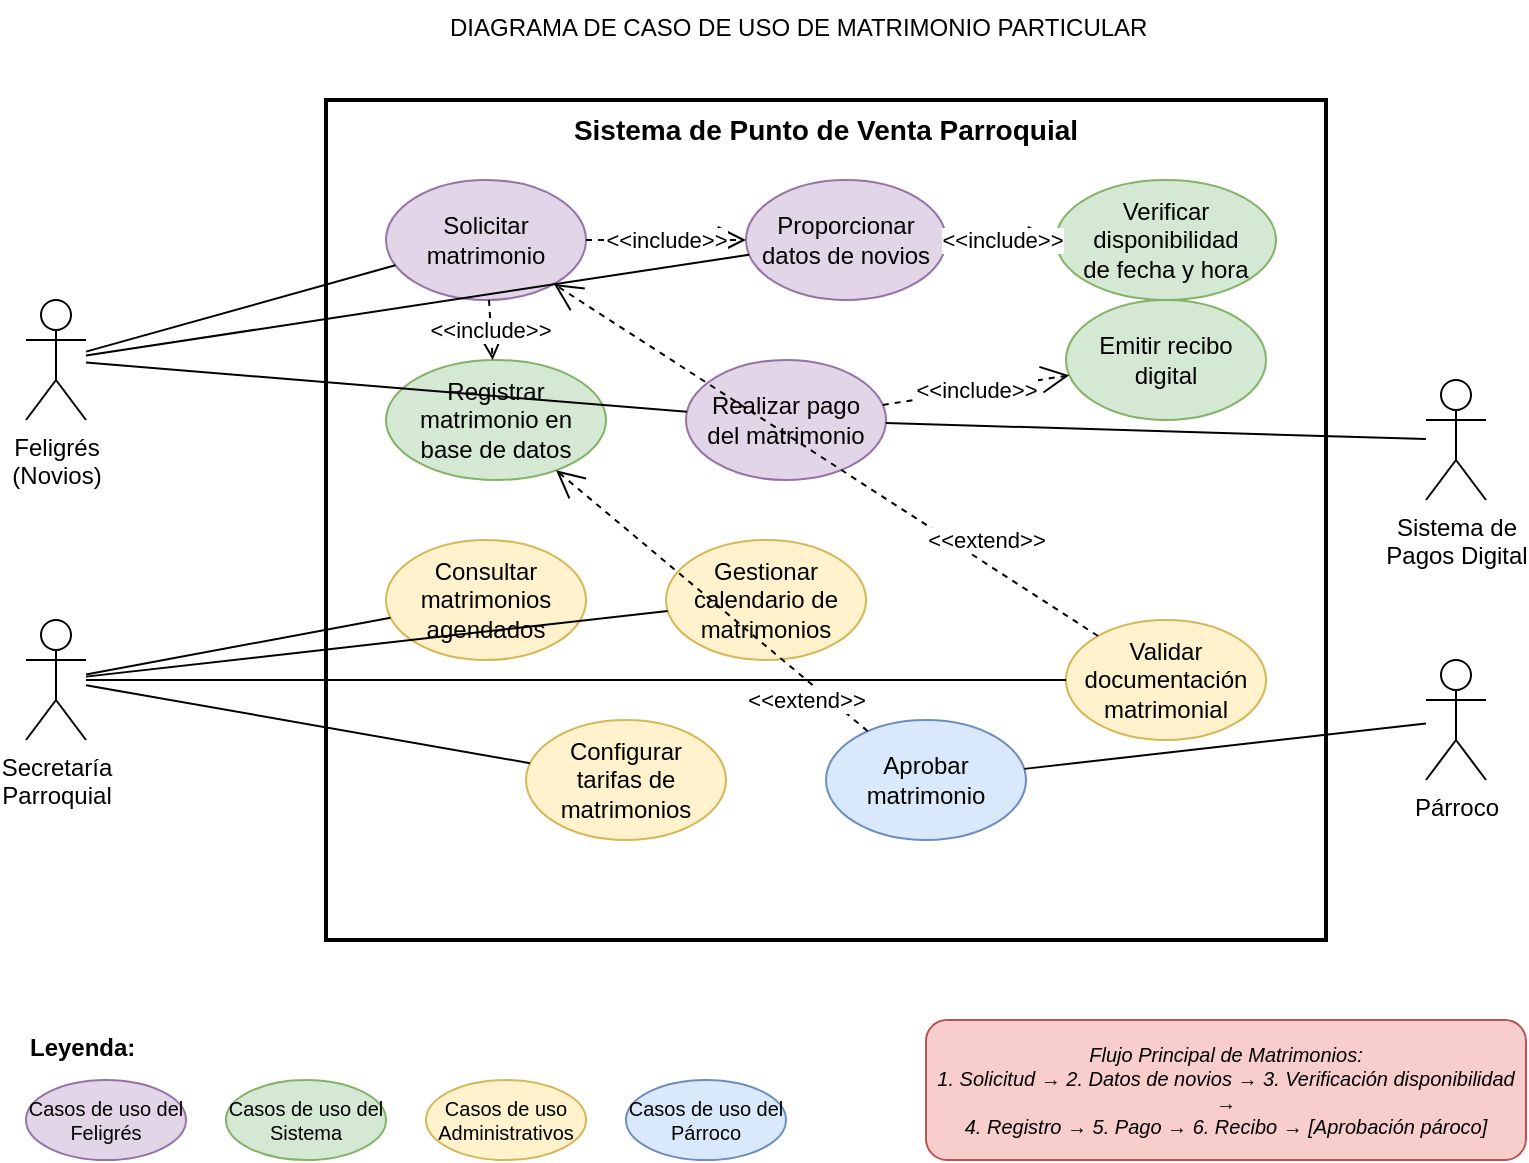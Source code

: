 <mxfile version="27.1.6">
  <diagram name="Page-1" id="c4acf3e9-155e-7222-9cf6-157b1a14988f">
    <mxGraphModel dx="1111" dy="473" grid="1" gridSize="10" guides="1" tooltips="1" connect="1" arrows="1" fold="1" page="1" pageScale="1" pageWidth="850" pageHeight="1100" background="none" math="0" shadow="0">
      <root>
        <mxCell id="0" />
        <mxCell id="1" parent="0" />
        <mxCell id="2" value="Sistema de Punto de Venta Parroquial" style="rounded=0;whiteSpace=wrap;html=1;verticalAlign=top;fontSize=14;fontStyle=1;fillColor=none;strokeColor=#000000;strokeWidth=2;" parent="1" vertex="1">
          <mxGeometry x="200" y="80" width="500" height="420" as="geometry" />
        </mxCell>
        <mxCell id="3" value="Feligrés&#xa;(Novios)" style="shape=umlActor;verticalLabelPosition=bottom;verticalAlign=top;html=1;outlineConnect=0;" parent="1" vertex="1">
          <mxGeometry x="50" y="180" width="30" height="60" as="geometry" />
        </mxCell>
        <mxCell id="4" value="Secretaría&#xa;Parroquial" style="shape=umlActor;verticalLabelPosition=bottom;verticalAlign=top;html=1;outlineConnect=0;" parent="1" vertex="1">
          <mxGeometry x="50" y="340" width="30" height="60" as="geometry" />
        </mxCell>
        <mxCell id="5" value="Sistema de&#xa;Pagos Digital" style="shape=umlActor;verticalLabelPosition=bottom;verticalAlign=top;html=1;outlineConnect=0;" parent="1" vertex="1">
          <mxGeometry x="750" y="220" width="30" height="60" as="geometry" />
        </mxCell>
        <mxCell id="6" value="Párroco" style="shape=umlActor;verticalLabelPosition=bottom;verticalAlign=top;html=1;outlineConnect=0;" parent="1" vertex="1">
          <mxGeometry x="750" y="360" width="30" height="60" as="geometry" />
        </mxCell>
        <mxCell id="7" value="Solicitar&#xa;matrimonio" style="ellipse;whiteSpace=wrap;html=1;fillColor=#e1d5e7;strokeColor=#9673a6;" parent="1" vertex="1">
          <mxGeometry x="230" y="120" width="100" height="60" as="geometry" />
        </mxCell>
        <mxCell id="8" value="Proporcionar&#xa;datos de novios" style="ellipse;whiteSpace=wrap;html=1;fillColor=#e1d5e7;strokeColor=#9673a6;" parent="1" vertex="1">
          <mxGeometry x="410" y="120" width="100" height="60" as="geometry" />
        </mxCell>
        <mxCell id="9" value="Verificar&#xa;disponibilidad&#xa;de fecha y hora" style="ellipse;whiteSpace=wrap;html=1;fillColor=#d5e8d4;strokeColor=#82b366;" parent="1" vertex="1">
          <mxGeometry x="565" y="120" width="110" height="60" as="geometry" />
        </mxCell>
        <mxCell id="10" value="Registrar&#xa;matrimonio en&#xa;base de datos" style="ellipse;whiteSpace=wrap;html=1;fillColor=#d5e8d4;strokeColor=#82b366;" parent="1" vertex="1">
          <mxGeometry x="230" y="210" width="110" height="60" as="geometry" />
        </mxCell>
        <mxCell id="11" value="Realizar pago&#xa;del matrimonio" style="ellipse;whiteSpace=wrap;html=1;fillColor=#e1d5e7;strokeColor=#9673a6;" parent="1" vertex="1">
          <mxGeometry x="380" y="210" width="100" height="60" as="geometry" />
        </mxCell>
        <mxCell id="12" value="Emitir recibo&#xa;digital" style="ellipse;whiteSpace=wrap;html=1;fillColor=#d5e8d4;strokeColor=#82b366;" parent="1" vertex="1">
          <mxGeometry x="570" y="180" width="100" height="60" as="geometry" />
        </mxCell>
        <mxCell id="13" value="Consultar&#xa;matrimonios&#xa;agendados" style="ellipse;whiteSpace=wrap;html=1;fillColor=#fff2cc;strokeColor=#d6b656;" parent="1" vertex="1">
          <mxGeometry x="230" y="300" width="100" height="60" as="geometry" />
        </mxCell>
        <mxCell id="14" value="Gestionar&#xa;calendario de&#xa;matrimonios" style="ellipse;whiteSpace=wrap;html=1;fillColor=#fff2cc;strokeColor=#d6b656;" parent="1" vertex="1">
          <mxGeometry x="370" y="300" width="100" height="60" as="geometry" />
        </mxCell>
        <mxCell id="15" value="Validar&#xa;documentación&#xa;matrimonial" style="ellipse;whiteSpace=wrap;html=1;fillColor=#fff2cc;strokeColor=#d6b656;" parent="1" vertex="1">
          <mxGeometry x="570" y="340" width="100" height="60" as="geometry" />
        </mxCell>
        <mxCell id="16" value="Configurar&#xa;tarifas de&#xa;matrimonios" style="ellipse;whiteSpace=wrap;html=1;fillColor=#fff2cc;strokeColor=#d6b656;" parent="1" vertex="1">
          <mxGeometry x="300" y="390" width="100" height="60" as="geometry" />
        </mxCell>
        <mxCell id="17" value="Aprobar&#xa;matrimonio" style="ellipse;whiteSpace=wrap;html=1;fillColor=#dae8fc;strokeColor=#6c8ebf;" parent="1" vertex="1">
          <mxGeometry x="450" y="390" width="100" height="60" as="geometry" />
        </mxCell>
        <mxCell id="18" value="" style="endArrow=none;html=1;rounded=0;" parent="1" source="3" target="7" edge="1">
          <mxGeometry width="50" height="50" relative="1" as="geometry">
            <mxPoint x="300" y="300" as="sourcePoint" />
            <mxPoint x="350" y="250" as="targetPoint" />
          </mxGeometry>
        </mxCell>
        <mxCell id="19" value="" style="endArrow=none;html=1;rounded=0;" parent="1" source="3" target="8" edge="1">
          <mxGeometry width="50" height="50" relative="1" as="geometry">
            <mxPoint x="300" y="300" as="sourcePoint" />
            <mxPoint x="350" y="250" as="targetPoint" />
          </mxGeometry>
        </mxCell>
        <mxCell id="20" value="" style="endArrow=none;html=1;rounded=0;" parent="1" source="3" target="11" edge="1">
          <mxGeometry width="50" height="50" relative="1" as="geometry">
            <mxPoint x="300" y="300" as="sourcePoint" />
            <mxPoint x="350" y="250" as="targetPoint" />
          </mxGeometry>
        </mxCell>
        <mxCell id="21" value="" style="endArrow=none;html=1;rounded=0;" parent="1" source="4" target="13" edge="1">
          <mxGeometry width="50" height="50" relative="1" as="geometry">
            <mxPoint x="300" y="400" as="sourcePoint" />
            <mxPoint x="350" y="350" as="targetPoint" />
          </mxGeometry>
        </mxCell>
        <mxCell id="22" value="" style="endArrow=none;html=1;rounded=0;" parent="1" source="4" target="14" edge="1">
          <mxGeometry width="50" height="50" relative="1" as="geometry">
            <mxPoint x="300" y="400" as="sourcePoint" />
            <mxPoint x="350" y="350" as="targetPoint" />
          </mxGeometry>
        </mxCell>
        <mxCell id="23" value="" style="endArrow=none;html=1;rounded=0;" parent="1" source="4" target="15" edge="1">
          <mxGeometry width="50" height="50" relative="1" as="geometry">
            <mxPoint x="300" y="400" as="sourcePoint" />
            <mxPoint x="350" y="350" as="targetPoint" />
          </mxGeometry>
        </mxCell>
        <mxCell id="24" value="" style="endArrow=none;html=1;rounded=0;" parent="1" source="4" target="16" edge="1">
          <mxGeometry width="50" height="50" relative="1" as="geometry">
            <mxPoint x="300" y="400" as="sourcePoint" />
            <mxPoint x="350" y="350" as="targetPoint" />
          </mxGeometry>
        </mxCell>
        <mxCell id="25" value="" style="endArrow=none;html=1;rounded=0;" parent="1" source="5" target="11" edge="1">
          <mxGeometry width="50" height="50" relative="1" as="geometry">
            <mxPoint x="650" y="300" as="sourcePoint" />
            <mxPoint x="700" y="250" as="targetPoint" />
          </mxGeometry>
        </mxCell>
        <mxCell id="26" value="" style="endArrow=none;html=1;rounded=0;" parent="1" source="6" target="17" edge="1">
          <mxGeometry width="50" height="50" relative="1" as="geometry">
            <mxPoint x="650" y="400" as="sourcePoint" />
            <mxPoint x="700" y="350" as="targetPoint" />
          </mxGeometry>
        </mxCell>
        <mxCell id="27" value="&amp;lt;&amp;lt;include&amp;gt;&amp;gt;" style="endArrow=open;endSize=12;dashed=1;html=1;rounded=0;" parent="1" source="7" target="8" edge="1">
          <mxGeometry width="160" relative="1" as="geometry">
            <mxPoint x="300" y="200" as="sourcePoint" />
            <mxPoint x="460" y="200" as="targetPoint" />
          </mxGeometry>
        </mxCell>
        <mxCell id="28" value="&amp;lt;&amp;lt;include&amp;gt;&amp;gt;" style="endArrow=open;endSize=12;dashed=1;html=1;rounded=0;" parent="1" source="8" target="9" edge="1">
          <mxGeometry width="160" relative="1" as="geometry">
            <mxPoint x="400" y="180" as="sourcePoint" />
            <mxPoint x="560" y="180" as="targetPoint" />
          </mxGeometry>
        </mxCell>
        <mxCell id="29" value="&amp;lt;&amp;lt;include&amp;gt;&amp;gt;" style="endArrow=open;endSize=12;dashed=1;html=1;rounded=0;" parent="1" source="7" target="10" edge="1">
          <mxGeometry width="160" relative="1" as="geometry">
            <mxPoint x="300" y="220" as="sourcePoint" />
            <mxPoint x="460" y="220" as="targetPoint" />
          </mxGeometry>
        </mxCell>
        <mxCell id="30" value="&amp;lt;&amp;lt;include&amp;gt;&amp;gt;" style="endArrow=open;endSize=12;dashed=1;html=1;rounded=0;" parent="1" source="11" target="12" edge="1">
          <mxGeometry width="160" relative="1" as="geometry">
            <mxPoint x="450" y="250" as="sourcePoint" />
            <mxPoint x="610" y="250" as="targetPoint" />
          </mxGeometry>
        </mxCell>
        <mxCell id="31" value="&amp;lt;&amp;lt;extend&amp;gt;&amp;gt;" style="endArrow=open;endSize=12;dashed=1;html=1;rounded=0;" parent="1" source="15" target="7" edge="1">
          <mxGeometry x="-0.549" y="-10" width="160" relative="1" as="geometry">
            <mxPoint x="500" y="280" as="sourcePoint" />
            <mxPoint x="660" y="280" as="targetPoint" />
            <mxPoint as="offset" />
          </mxGeometry>
        </mxCell>
        <mxCell id="32" value="&amp;lt;&amp;lt;extend&amp;gt;&amp;gt;" style="endArrow=open;endSize=12;dashed=1;html=1;rounded=0;" parent="1" source="17" target="10" edge="1">
          <mxGeometry x="-0.668" y="8" width="160" relative="1" as="geometry">
            <mxPoint x="450" y="350" as="sourcePoint" />
            <mxPoint x="610" y="350" as="targetPoint" />
            <mxPoint as="offset" />
          </mxGeometry>
        </mxCell>
        <mxCell id="33" value="Leyenda:" style="text;html=1;strokeColor=none;fillColor=none;align=left;verticalAlign=top;whiteSpace=wrap;rounded=0;fontSize=12;fontStyle=1;" parent="1" vertex="1">
          <mxGeometry x="50" y="540" width="60" height="20" as="geometry" />
        </mxCell>
        <mxCell id="34" value="Casos de uso del Feligrés" style="ellipse;whiteSpace=wrap;html=1;fillColor=#e1d5e7;strokeColor=#9673a6;fontSize=10;" parent="1" vertex="1">
          <mxGeometry x="50" y="570" width="80" height="40" as="geometry" />
        </mxCell>
        <mxCell id="35" value="Casos de uso del Sistema" style="ellipse;whiteSpace=wrap;html=1;fillColor=#d5e8d4;strokeColor=#82b366;fontSize=10;" parent="1" vertex="1">
          <mxGeometry x="150" y="570" width="80" height="40" as="geometry" />
        </mxCell>
        <mxCell id="36" value="Casos de uso Administrativos" style="ellipse;whiteSpace=wrap;html=1;fillColor=#fff2cc;strokeColor=#d6b656;fontSize=10;" parent="1" vertex="1">
          <mxGeometry x="250" y="570" width="80" height="40" as="geometry" />
        </mxCell>
        <mxCell id="37" value="Casos de uso del Párroco" style="ellipse;whiteSpace=wrap;html=1;fillColor=#dae8fc;strokeColor=#6c8ebf;fontSize=10;" parent="1" vertex="1">
          <mxGeometry x="350" y="570" width="80" height="40" as="geometry" />
        </mxCell>
        <mxCell id="38" value="Flujo Principal de Matrimonios:&#xa;1. Solicitud → 2. Datos de novios → 3. Verificación disponibilidad →&#xa;4. Registro → 5. Pago → 6. Recibo → [Aprobación pároco]" style="rounded=1;whiteSpace=wrap;html=1;fillColor=#f8cecc;strokeColor=#b85450;fontSize=10;fontStyle=2;" parent="1" vertex="1">
          <mxGeometry x="500" y="540" width="300" height="70" as="geometry" />
        </mxCell>
        <mxCell id="Do-ekxuCIl4ruvbjuQm2-38" value="DIAGRAMA DE CASO DE USO DE MATRIMONIO PARTICULAR" style="text;whiteSpace=wrap;html=1;" vertex="1" parent="1">
          <mxGeometry x="260" y="30" width="360" height="40" as="geometry" />
        </mxCell>
      </root>
    </mxGraphModel>
  </diagram>
</mxfile>
